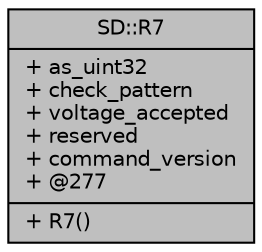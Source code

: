 digraph "SD::R7"
{
  edge [fontname="Helvetica",fontsize="10",labelfontname="Helvetica",labelfontsize="10"];
  node [fontname="Helvetica",fontsize="10",shape=record];
  Node1 [label="{SD::R7\n|+ as_uint32\l+ check_pattern\l+ voltage_accepted\l+ reserved\l+ command_version\l+ @277\l|+ R7()\l}",height=0.2,width=0.4,color="black", fillcolor="grey75", style="filled", fontcolor="black"];
}
